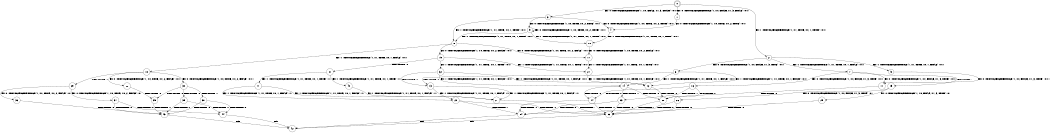 digraph BCG {
size = "7, 10.5";
center = TRUE;
node [shape = circle];
0 [peripheries = 2];
0 -> 1 [label = "EX !0 !ATOMIC_EXCH_BRANCH (1, +0, FALSE, +1, 3, FALSE) !:0:1:"];
0 -> 2 [label = "EX !1 !ATOMIC_EXCH_BRANCH (1, +1, TRUE, +0, 1, TRUE) !:0:1:"];
0 -> 3 [label = "EX !0 !ATOMIC_EXCH_BRANCH (1, +0, FALSE, +1, 3, FALSE) !:0:1:"];
1 -> 4 [label = "EX !0 !ATOMIC_EXCH_BRANCH (1, +0, TRUE, +0, 2, TRUE) !:0:1:"];
2 -> 5 [label = "EX !1 !ATOMIC_EXCH_BRANCH (1, +1, TRUE, +0, 1, FALSE) !:0:1:"];
2 -> 6 [label = "EX !0 !ATOMIC_EXCH_BRANCH (1, +0, FALSE, +1, 3, TRUE) !:0:1:"];
2 -> 7 [label = "EX !1 !ATOMIC_EXCH_BRANCH (1, +1, TRUE, +0, 1, FALSE) !:0:1:"];
3 -> 4 [label = "EX !0 !ATOMIC_EXCH_BRANCH (1, +0, TRUE, +0, 2, TRUE) !:0:1:"];
3 -> 8 [label = "EX !1 !ATOMIC_EXCH_BRANCH (1, +1, TRUE, +0, 1, TRUE) !:0:1:"];
3 -> 9 [label = "EX !0 !ATOMIC_EXCH_BRANCH (1, +0, TRUE, +0, 2, TRUE) !:0:1:"];
4 -> 10 [label = "EX !1 !ATOMIC_EXCH_BRANCH (1, +1, TRUE, +0, 1, TRUE) !:0:1:"];
5 -> 11 [label = "EX !0 !ATOMIC_EXCH_BRANCH (1, +0, FALSE, +1, 3, TRUE) !:0:1:"];
6 -> 12 [label = "EX !1 !ATOMIC_EXCH_BRANCH (1, +1, TRUE, +0, 1, FALSE) !:0:1:"];
6 -> 13 [label = "TERMINATE !0"];
6 -> 14 [label = "EX !1 !ATOMIC_EXCH_BRANCH (1, +1, TRUE, +0, 1, FALSE) !:0:1:"];
7 -> 11 [label = "EX !0 !ATOMIC_EXCH_BRANCH (1, +0, FALSE, +1, 3, TRUE) !:0:1:"];
7 -> 15 [label = "TERMINATE !1"];
7 -> 16 [label = "EX !0 !ATOMIC_EXCH_BRANCH (1, +0, FALSE, +1, 3, TRUE) !:0:1:"];
8 -> 17 [label = "EX !0 !ATOMIC_EXCH_BRANCH (1, +0, TRUE, +0, 2, FALSE) !:0:1:"];
8 -> 18 [label = "EX !1 !ATOMIC_EXCH_BRANCH (1, +1, TRUE, +0, 1, FALSE) !:0:1:"];
8 -> 19 [label = "EX !0 !ATOMIC_EXCH_BRANCH (1, +0, TRUE, +0, 2, FALSE) !:0:1:"];
9 -> 10 [label = "EX !1 !ATOMIC_EXCH_BRANCH (1, +1, TRUE, +0, 1, TRUE) !:0:1:"];
9 -> 8 [label = "EX !1 !ATOMIC_EXCH_BRANCH (1, +1, TRUE, +0, 1, TRUE) !:0:1:"];
9 -> 9 [label = "EX !0 !ATOMIC_EXCH_BRANCH (1, +0, TRUE, +0, 2, TRUE) !:0:1:"];
10 -> 17 [label = "EX !0 !ATOMIC_EXCH_BRANCH (1, +0, TRUE, +0, 2, FALSE) !:0:1:"];
11 -> 20 [label = "TERMINATE !0"];
12 -> 20 [label = "TERMINATE !0"];
13 -> 21 [label = "EX !1 !ATOMIC_EXCH_BRANCH (1, +1, TRUE, +0, 1, FALSE) !:1:"];
13 -> 22 [label = "EX !1 !ATOMIC_EXCH_BRANCH (1, +1, TRUE, +0, 1, FALSE) !:1:"];
14 -> 20 [label = "TERMINATE !0"];
14 -> 23 [label = "TERMINATE !1"];
14 -> 24 [label = "TERMINATE !0"];
15 -> 25 [label = "EX !0 !ATOMIC_EXCH_BRANCH (1, +0, FALSE, +1, 3, TRUE) !:0:"];
15 -> 26 [label = "EX !0 !ATOMIC_EXCH_BRANCH (1, +0, FALSE, +1, 3, TRUE) !:0:"];
16 -> 20 [label = "TERMINATE !0"];
16 -> 23 [label = "TERMINATE !1"];
16 -> 24 [label = "TERMINATE !0"];
17 -> 27 [label = "EX !1 !ATOMIC_EXCH_BRANCH (1, +1, TRUE, +0, 1, TRUE) !:0:1:"];
18 -> 28 [label = "EX !0 !ATOMIC_EXCH_BRANCH (1, +0, TRUE, +0, 2, FALSE) !:0:1:"];
18 -> 29 [label = "TERMINATE !1"];
18 -> 30 [label = "EX !0 !ATOMIC_EXCH_BRANCH (1, +0, TRUE, +0, 2, FALSE) !:0:1:"];
19 -> 27 [label = "EX !1 !ATOMIC_EXCH_BRANCH (1, +1, TRUE, +0, 1, TRUE) !:0:1:"];
19 -> 31 [label = "TERMINATE !0"];
19 -> 32 [label = "EX !1 !ATOMIC_EXCH_BRANCH (1, +1, TRUE, +0, 1, TRUE) !:0:1:"];
20 -> 33 [label = "TERMINATE !1"];
21 -> 33 [label = "TERMINATE !1"];
22 -> 33 [label = "TERMINATE !1"];
22 -> 34 [label = "TERMINATE !1"];
23 -> 33 [label = "TERMINATE !0"];
23 -> 34 [label = "TERMINATE !0"];
24 -> 33 [label = "TERMINATE !1"];
24 -> 34 [label = "TERMINATE !1"];
25 -> 33 [label = "TERMINATE !0"];
26 -> 33 [label = "TERMINATE !0"];
26 -> 34 [label = "TERMINATE !0"];
27 -> 12 [label = "EX !1 !ATOMIC_EXCH_BRANCH (1, +1, TRUE, +0, 1, FALSE) !:0:1:"];
28 -> 35 [label = "TERMINATE !0"];
29 -> 36 [label = "EX !0 !ATOMIC_EXCH_BRANCH (1, +0, TRUE, +0, 2, FALSE) !:0:"];
29 -> 37 [label = "EX !0 !ATOMIC_EXCH_BRANCH (1, +0, TRUE, +0, 2, FALSE) !:0:"];
30 -> 35 [label = "TERMINATE !0"];
30 -> 38 [label = "TERMINATE !1"];
30 -> 39 [label = "TERMINATE !0"];
31 -> 40 [label = "EX !1 !ATOMIC_EXCH_BRANCH (1, +1, TRUE, +0, 1, TRUE) !:1:"];
31 -> 41 [label = "EX !1 !ATOMIC_EXCH_BRANCH (1, +1, TRUE, +0, 1, TRUE) !:1:"];
32 -> 12 [label = "EX !1 !ATOMIC_EXCH_BRANCH (1, +1, TRUE, +0, 1, FALSE) !:0:1:"];
32 -> 13 [label = "TERMINATE !0"];
32 -> 14 [label = "EX !1 !ATOMIC_EXCH_BRANCH (1, +1, TRUE, +0, 1, FALSE) !:0:1:"];
33 -> 42 [label = "exit"];
34 -> 42 [label = "exit"];
35 -> 43 [label = "TERMINATE !1"];
36 -> 43 [label = "TERMINATE !0"];
37 -> 43 [label = "TERMINATE !0"];
37 -> 44 [label = "TERMINATE !0"];
38 -> 43 [label = "TERMINATE !0"];
38 -> 44 [label = "TERMINATE !0"];
39 -> 43 [label = "TERMINATE !1"];
39 -> 44 [label = "TERMINATE !1"];
40 -> 21 [label = "EX !1 !ATOMIC_EXCH_BRANCH (1, +1, TRUE, +0, 1, FALSE) !:1:"];
41 -> 21 [label = "EX !1 !ATOMIC_EXCH_BRANCH (1, +1, TRUE, +0, 1, FALSE) !:1:"];
41 -> 22 [label = "EX !1 !ATOMIC_EXCH_BRANCH (1, +1, TRUE, +0, 1, FALSE) !:1:"];
43 -> 42 [label = "exit"];
44 -> 42 [label = "exit"];
}
